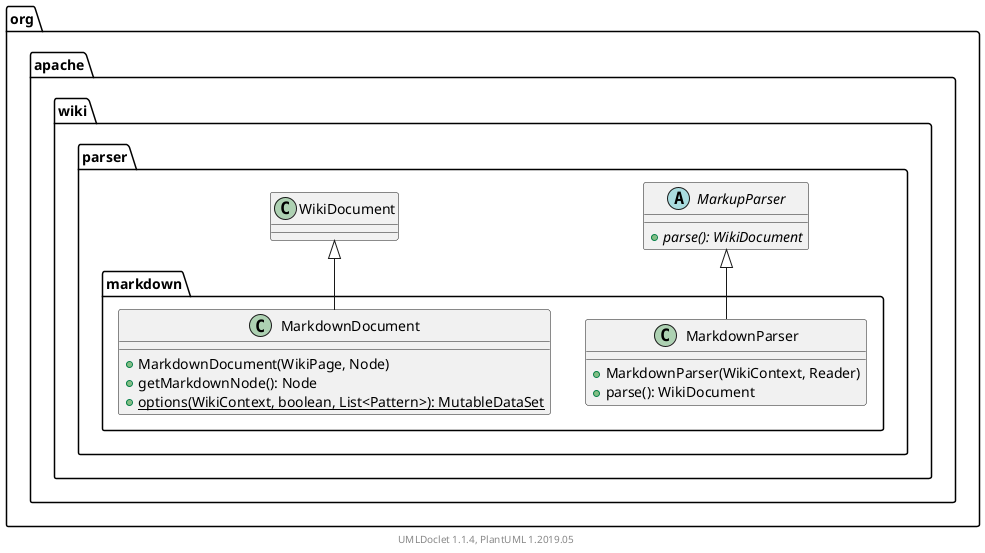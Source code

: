 @startuml

    namespace org.apache.wiki.parser.markdown {

        class MarkdownParser [[MarkdownParser.html]] {
            +MarkdownParser(WikiContext, Reader)
            +parse(): WikiDocument
        }

        class MarkdownDocument [[MarkdownDocument.html]] {
            +MarkdownDocument(WikiPage, Node)
            +getMarkdownNode(): Node
            {static} +options(WikiContext, boolean, List<Pattern>): MutableDataSet
        }

        abstract class org.apache.wiki.parser.MarkupParser {
            {abstract} +parse(): WikiDocument
        }
        org.apache.wiki.parser.MarkupParser <|-- MarkdownParser

        class org.apache.wiki.parser.WikiDocument
        org.apache.wiki.parser.WikiDocument <|-- MarkdownDocument

    }


    center footer UMLDoclet 1.1.4, PlantUML 1.2019.05
@enduml
